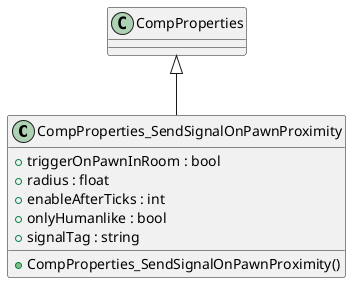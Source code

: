@startuml
class CompProperties_SendSignalOnPawnProximity {
    + triggerOnPawnInRoom : bool
    + radius : float
    + enableAfterTicks : int
    + onlyHumanlike : bool
    + signalTag : string
    + CompProperties_SendSignalOnPawnProximity()
}
CompProperties <|-- CompProperties_SendSignalOnPawnProximity
@enduml
